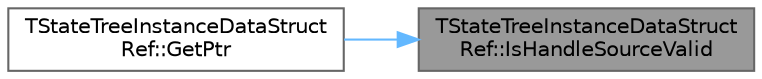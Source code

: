 digraph "TStateTreeInstanceDataStructRef::IsHandleSourceValid"
{
 // INTERACTIVE_SVG=YES
 // LATEX_PDF_SIZE
  bgcolor="transparent";
  edge [fontname=Helvetica,fontsize=10,labelfontname=Helvetica,labelfontsize=10];
  node [fontname=Helvetica,fontsize=10,shape=box,height=0.2,width=0.4];
  rankdir="RL";
  Node1 [id="Node000001",label="TStateTreeInstanceDataStruct\lRef::IsHandleSourceValid",height=0.2,width=0.4,color="gray40", fillcolor="grey60", style="filled", fontcolor="black",tooltip=" "];
  Node1 -> Node2 [id="edge1_Node000001_Node000002",dir="back",color="steelblue1",style="solid",tooltip=" "];
  Node2 [id="Node000002",label="TStateTreeInstanceDataStruct\lRef::GetPtr",height=0.2,width=0.4,color="grey40", fillcolor="white", style="filled",URL="$dd/da8/structTStateTreeInstanceDataStructRef.html#a92968a19aeb7dd1ffc9844d4ea4af0fa",tooltip=" "];
}
